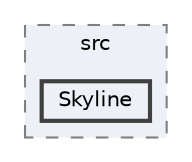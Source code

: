 digraph "external/taskflow/3rd-party/eigen-3.3.7/unsupported/Eigen/src/Skyline"
{
 // LATEX_PDF_SIZE
  bgcolor="transparent";
  edge [fontname=Helvetica,fontsize=10,labelfontname=Helvetica,labelfontsize=10];
  node [fontname=Helvetica,fontsize=10,shape=box,height=0.2,width=0.4];
  compound=true
  subgraph clusterdir_9f83894f9d9ad8e6fa2d07b6fb700861 {
    graph [ bgcolor="#edf0f7", pencolor="grey50", label="src", fontname=Helvetica,fontsize=10 style="filled,dashed", URL="dir_9f83894f9d9ad8e6fa2d07b6fb700861.html",tooltip=""]
  dir_8b3e56151a1ec29eb1a9d025b0dd5a78 [label="Skyline", fillcolor="#edf0f7", color="grey25", style="filled,bold", URL="dir_8b3e56151a1ec29eb1a9d025b0dd5a78.html",tooltip=""];
  }
}
